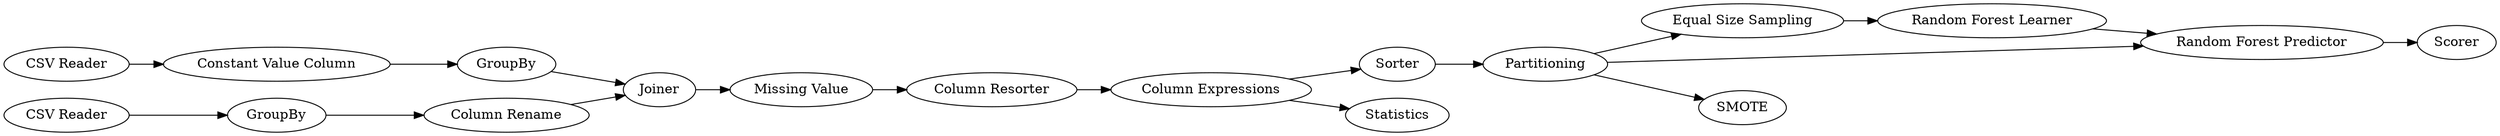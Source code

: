digraph {
	20 -> 31
	24 -> 22
	21 -> 23
	39 -> 8
	37 -> 25
	10 -> 32
	26 -> 39
	8 -> 10
	1 -> 21
	31 -> 32
	22 -> 37
	10 -> 20
	25 -> 26
	23 -> 37
	10 -> 27
	38 -> 24
	39 -> 33
	32 -> 41
	24 [label="Constant Value Column"]
	27 [label=SMOTE]
	20 [label="Equal Size Sampling"]
	1 [label="CSV Reader"]
	22 [label=GroupBy]
	41 [label=Scorer]
	31 [label="Random Forest Learner"]
	23 [label="Column Rename"]
	21 [label=GroupBy]
	26 [label="Column Resorter"]
	8 [label=Sorter]
	37 [label=Joiner]
	25 [label="Missing Value"]
	39 [label="Column Expressions"]
	33 [label=Statistics]
	32 [label="Random Forest Predictor"]
	38 [label="CSV Reader"]
	10 [label=Partitioning]
	rankdir=LR
}
